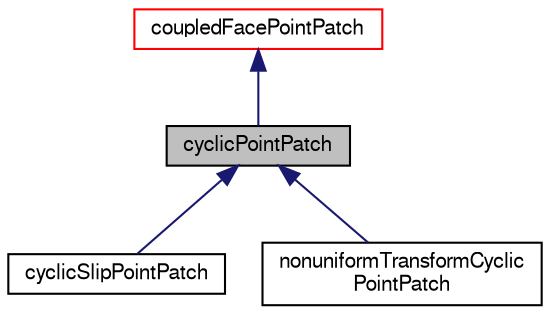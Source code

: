 digraph "cyclicPointPatch"
{
  bgcolor="transparent";
  edge [fontname="FreeSans",fontsize="10",labelfontname="FreeSans",labelfontsize="10"];
  node [fontname="FreeSans",fontsize="10",shape=record];
  Node0 [label="cyclicPointPatch",height=0.2,width=0.4,color="black", fillcolor="grey75", style="filled", fontcolor="black"];
  Node1 -> Node0 [dir="back",color="midnightblue",fontsize="10",style="solid",fontname="FreeSans"];
  Node1 [label="coupledFacePointPatch",height=0.2,width=0.4,color="red",URL="$a27314.html",tooltip="coupled patch for post-processing. Used as the base class for processor and cyclic pointPatches ..."];
  Node0 -> Node5 [dir="back",color="midnightblue",fontsize="10",style="solid",fontname="FreeSans"];
  Node5 [label="cyclicSlipPointPatch",height=0.2,width=0.4,color="black",URL="$a27282.html",tooltip="Cyclic patch with slip constraint. "];
  Node0 -> Node6 [dir="back",color="midnightblue",fontsize="10",style="solid",fontname="FreeSans"];
  Node6 [label="nonuniformTransformCyclic\lPointPatch",height=0.2,width=0.4,color="black",URL="$a27290.html",tooltip="Cyclic patch with slip constraint. "];
}
